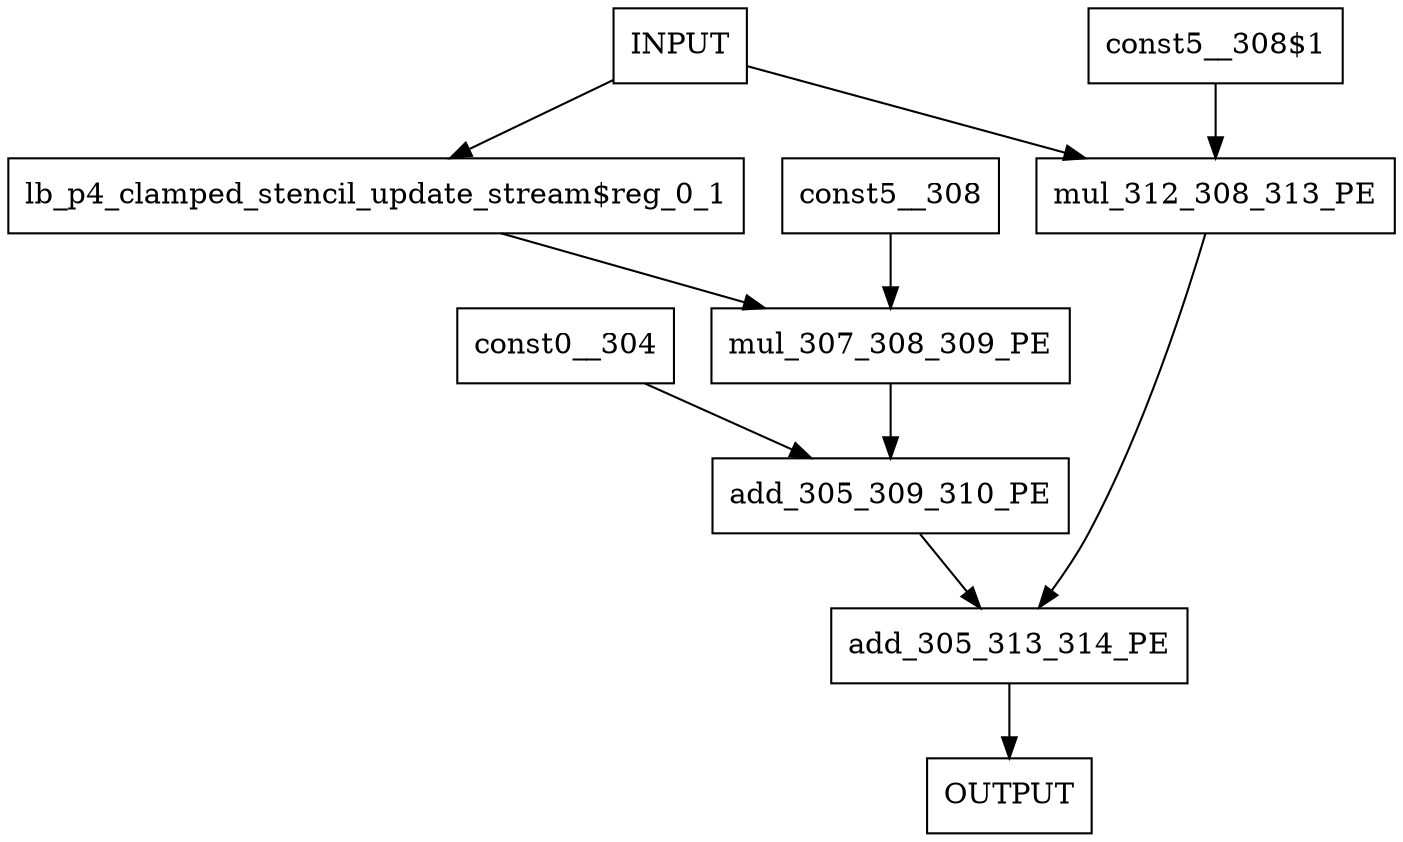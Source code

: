 digraph Diagram {
  node [shape=box]; # Comment
    "const0__304" -> "add_305_309_310_PE";
    "const5__308" -> "mul_307_308_309_PE";
    "const5__308$1" -> "mul_312_308_313_PE";
    "add_305_313_314_PE" -> "OUTPUT";
    "INPUT" -> "lb_p4_clamped_stencil_update_stream$reg_0_1";
    "INPUT" -> "mul_312_308_313_PE";
    "lb_p4_clamped_stencil_update_stream$reg_0_1" -> "mul_307_308_309_PE";
    "add_305_309_310_PE" -> "add_305_313_314_PE";
    "mul_307_308_309_PE" -> "add_305_309_310_PE";
    "mul_312_308_313_PE" -> "add_305_313_314_PE";
}
